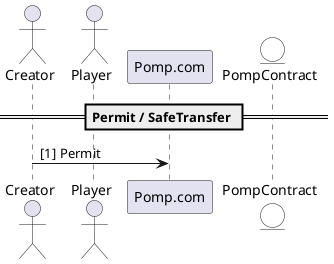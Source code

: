 @startuml

actor "Creator" as CREATOR order 0
actor "Player" as PLAYER order 1
participant "Pomp.com" as BROWSER_1 order 3
entity "PompContract" as POMPCONTRACT order 5 #White

autonumber "[0]"

== Permit / SafeTransfer ==
CREATOR->BROWSER_1: Permit


@enduml
